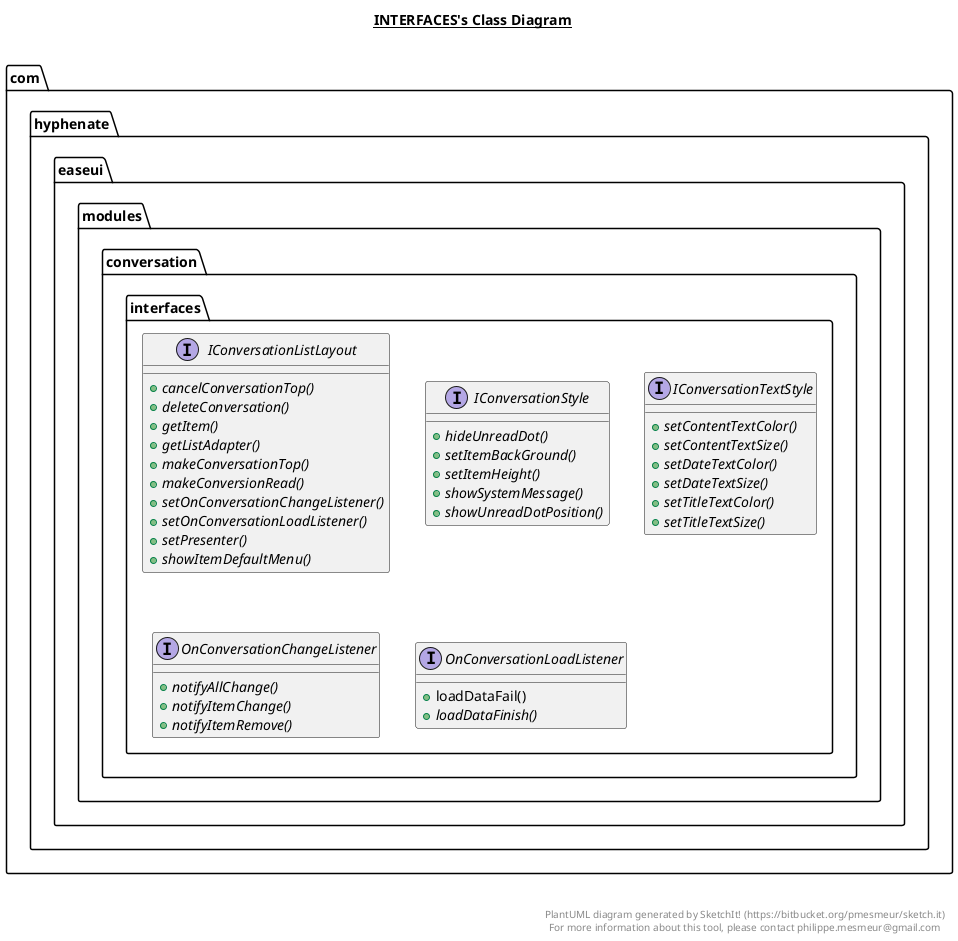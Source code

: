 @startuml

title __INTERFACES's Class Diagram__\n

  namespace com.hyphenate.easeui {
    namespace modules {
      namespace conversation {
        namespace interfaces {
          interface com.hyphenate.easeui.modules.conversation.interfaces.IConversationListLayout {
              {abstract} + cancelConversationTop()
              {abstract} + deleteConversation()
              {abstract} + getItem()
              {abstract} + getListAdapter()
              {abstract} + makeConversationTop()
              {abstract} + makeConversionRead()
              {abstract} + setOnConversationChangeListener()
              {abstract} + setOnConversationLoadListener()
              {abstract} + setPresenter()
              {abstract} + showItemDefaultMenu()
          }
        }
      }
    }
  }
  

  namespace com.hyphenate.easeui {
    namespace modules {
      namespace conversation {
        namespace interfaces {
          interface com.hyphenate.easeui.modules.conversation.interfaces.IConversationStyle {
              {abstract} + hideUnreadDot()
              {abstract} + setItemBackGround()
              {abstract} + setItemHeight()
              {abstract} + showSystemMessage()
              {abstract} + showUnreadDotPosition()
          }
        }
      }
    }
  }
  

  namespace com.hyphenate.easeui {
    namespace modules {
      namespace conversation {
        namespace interfaces {
          interface com.hyphenate.easeui.modules.conversation.interfaces.IConversationTextStyle {
              {abstract} + setContentTextColor()
              {abstract} + setContentTextSize()
              {abstract} + setDateTextColor()
              {abstract} + setDateTextSize()
              {abstract} + setTitleTextColor()
              {abstract} + setTitleTextSize()
          }
        }
      }
    }
  }
  

  namespace com.hyphenate.easeui {
    namespace modules {
      namespace conversation {
        namespace interfaces {
          interface com.hyphenate.easeui.modules.conversation.interfaces.OnConversationChangeListener {
              {abstract} + notifyAllChange()
              {abstract} + notifyItemChange()
              {abstract} + notifyItemRemove()
          }
        }
      }
    }
  }
  

  namespace com.hyphenate.easeui {
    namespace modules {
      namespace conversation {
        namespace interfaces {
          interface com.hyphenate.easeui.modules.conversation.interfaces.OnConversationLoadListener {
              + loadDataFail()
              {abstract} + loadDataFinish()
          }
        }
      }
    }
  }
  



right footer


PlantUML diagram generated by SketchIt! (https://bitbucket.org/pmesmeur/sketch.it)
For more information about this tool, please contact philippe.mesmeur@gmail.com
endfooter

@enduml
